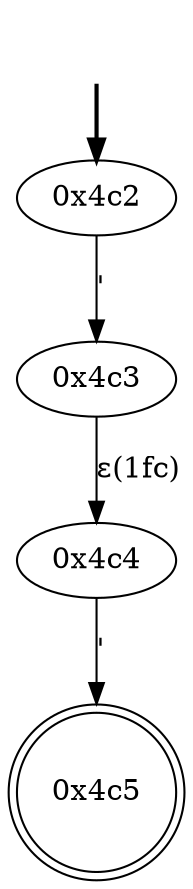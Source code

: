digraph {
	fake [style=invisible]
	"0x4c2" [root=true]
	"0x4c3"
	"0x4c4"
	"0x4c5" [shape=doublecircle]
	fake -> "0x4c2" [style=bold]
	"0x4c2" -> "0x4c3" [label="'"]
	"0x4c4" -> "0x4c5" [label="'"]
	"0x4c3" -> "0x4c4" [label="ε(1fc)"]
}
